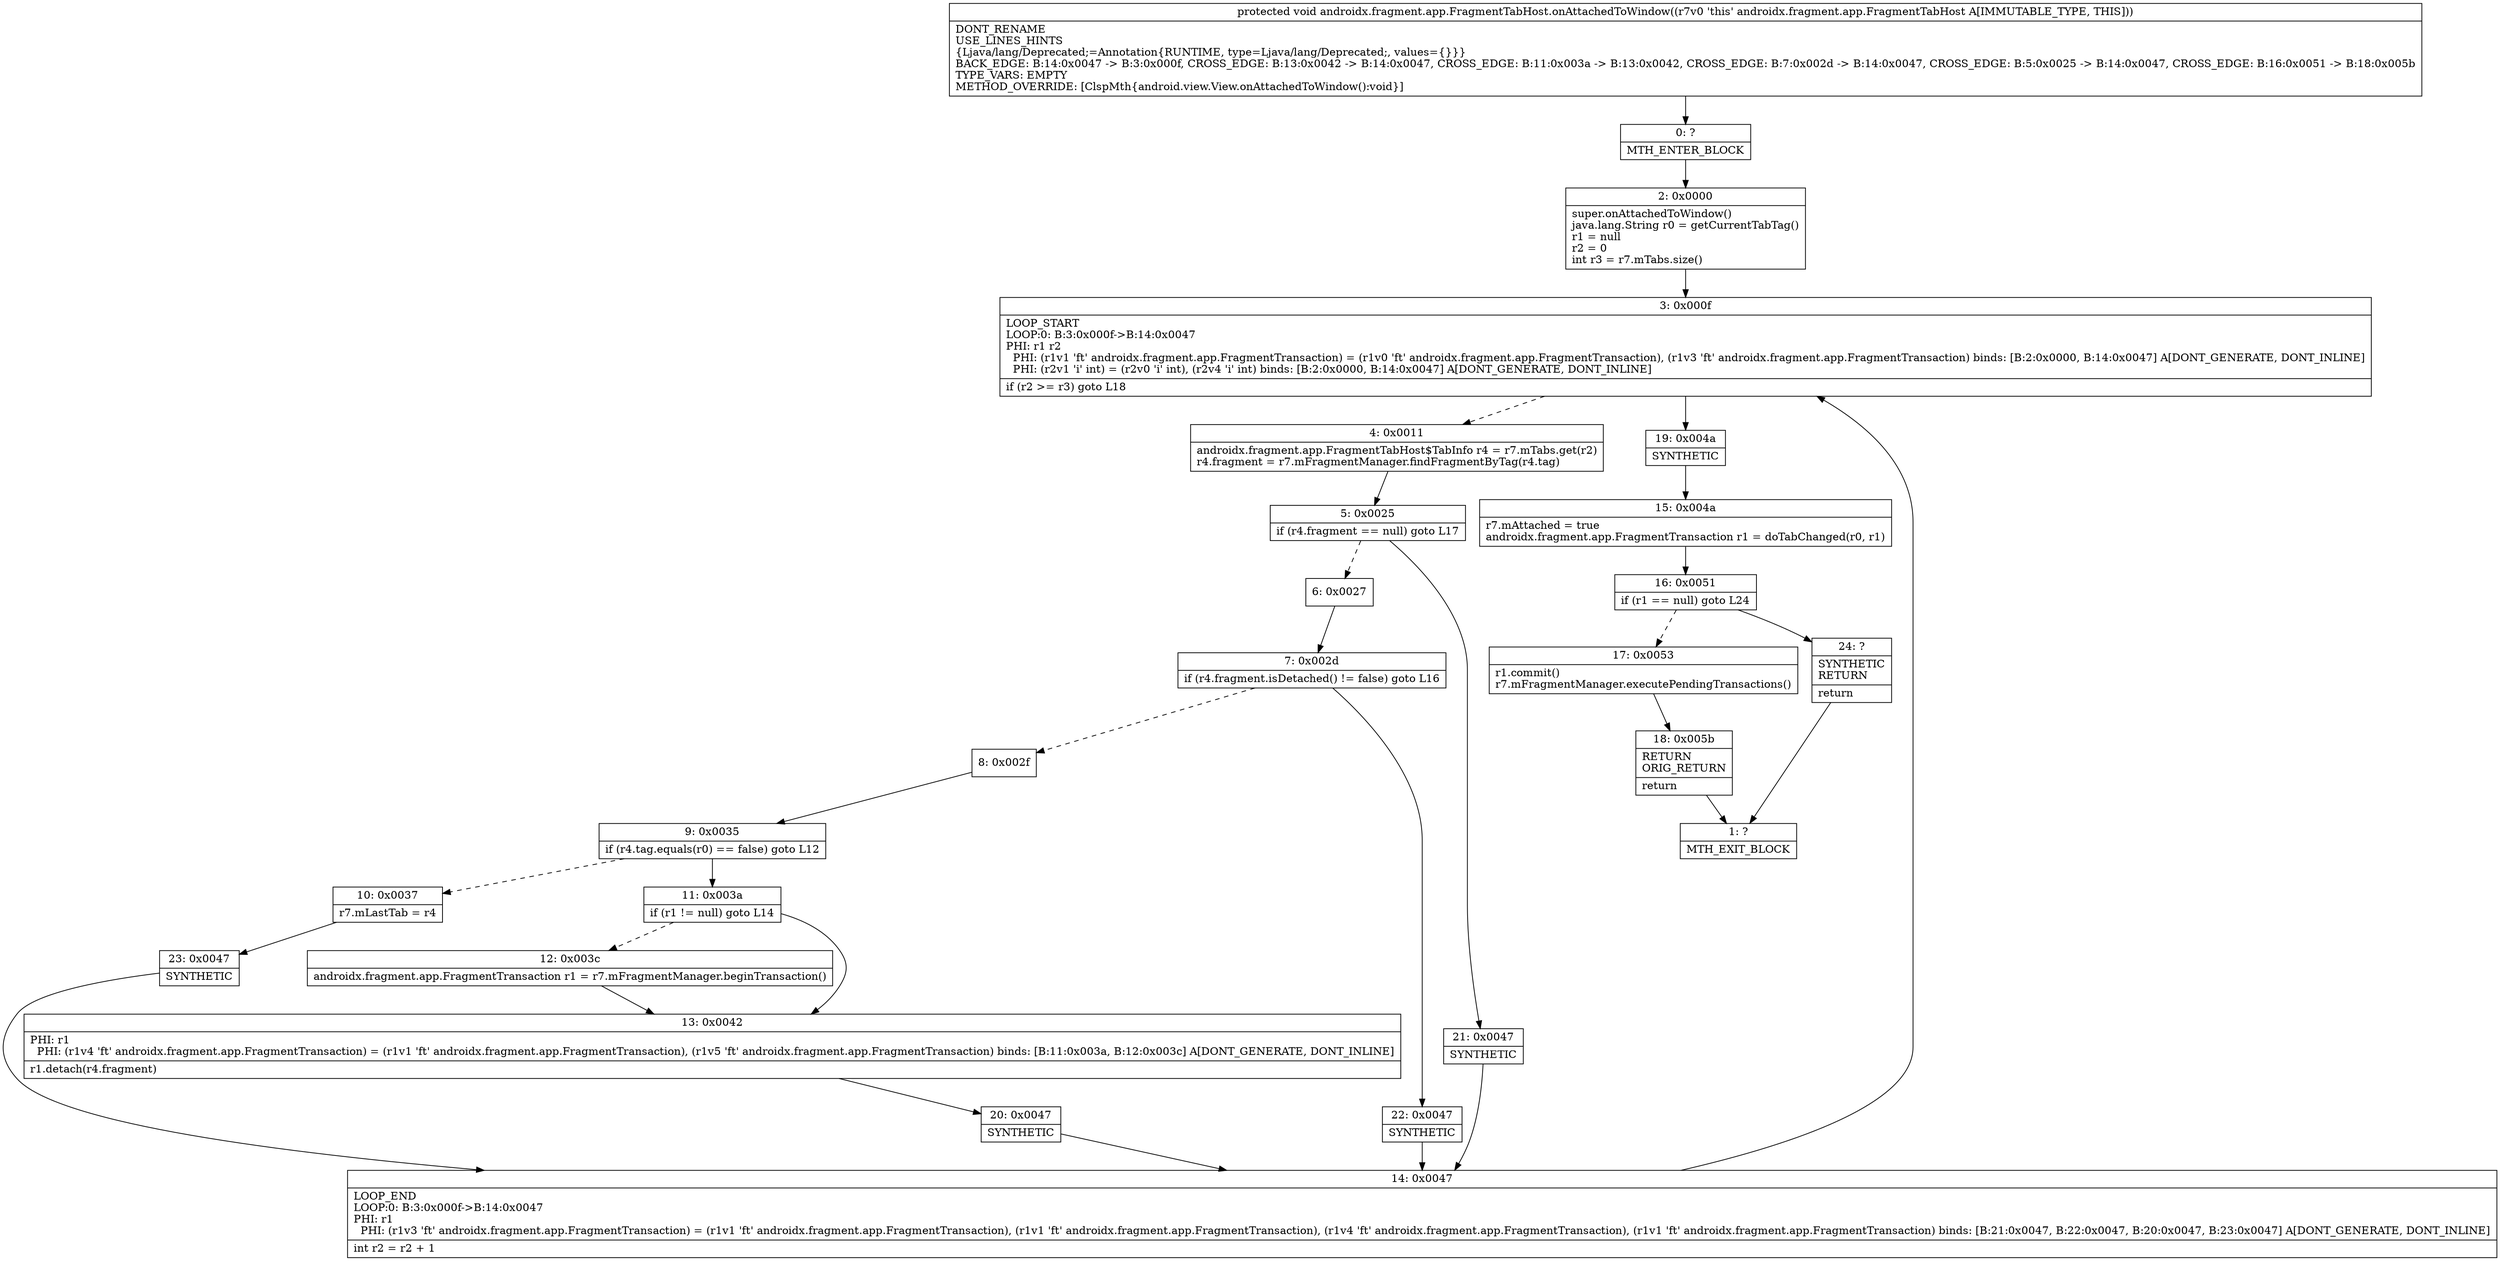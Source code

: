 digraph "CFG forandroidx.fragment.app.FragmentTabHost.onAttachedToWindow()V" {
Node_0 [shape=record,label="{0\:\ ?|MTH_ENTER_BLOCK\l}"];
Node_2 [shape=record,label="{2\:\ 0x0000|super.onAttachedToWindow()\ljava.lang.String r0 = getCurrentTabTag()\lr1 = null\lr2 = 0\lint r3 = r7.mTabs.size()\l}"];
Node_3 [shape=record,label="{3\:\ 0x000f|LOOP_START\lLOOP:0: B:3:0x000f\-\>B:14:0x0047\lPHI: r1 r2 \l  PHI: (r1v1 'ft' androidx.fragment.app.FragmentTransaction) = (r1v0 'ft' androidx.fragment.app.FragmentTransaction), (r1v3 'ft' androidx.fragment.app.FragmentTransaction) binds: [B:2:0x0000, B:14:0x0047] A[DONT_GENERATE, DONT_INLINE]\l  PHI: (r2v1 'i' int) = (r2v0 'i' int), (r2v4 'i' int) binds: [B:2:0x0000, B:14:0x0047] A[DONT_GENERATE, DONT_INLINE]\l|if (r2 \>= r3) goto L18\l}"];
Node_4 [shape=record,label="{4\:\ 0x0011|androidx.fragment.app.FragmentTabHost$TabInfo r4 = r7.mTabs.get(r2)\lr4.fragment = r7.mFragmentManager.findFragmentByTag(r4.tag)\l}"];
Node_5 [shape=record,label="{5\:\ 0x0025|if (r4.fragment == null) goto L17\l}"];
Node_6 [shape=record,label="{6\:\ 0x0027}"];
Node_7 [shape=record,label="{7\:\ 0x002d|if (r4.fragment.isDetached() != false) goto L16\l}"];
Node_8 [shape=record,label="{8\:\ 0x002f}"];
Node_9 [shape=record,label="{9\:\ 0x0035|if (r4.tag.equals(r0) == false) goto L12\l}"];
Node_10 [shape=record,label="{10\:\ 0x0037|r7.mLastTab = r4\l}"];
Node_23 [shape=record,label="{23\:\ 0x0047|SYNTHETIC\l}"];
Node_14 [shape=record,label="{14\:\ 0x0047|LOOP_END\lLOOP:0: B:3:0x000f\-\>B:14:0x0047\lPHI: r1 \l  PHI: (r1v3 'ft' androidx.fragment.app.FragmentTransaction) = (r1v1 'ft' androidx.fragment.app.FragmentTransaction), (r1v1 'ft' androidx.fragment.app.FragmentTransaction), (r1v4 'ft' androidx.fragment.app.FragmentTransaction), (r1v1 'ft' androidx.fragment.app.FragmentTransaction) binds: [B:21:0x0047, B:22:0x0047, B:20:0x0047, B:23:0x0047] A[DONT_GENERATE, DONT_INLINE]\l|int r2 = r2 + 1\l}"];
Node_11 [shape=record,label="{11\:\ 0x003a|if (r1 != null) goto L14\l}"];
Node_12 [shape=record,label="{12\:\ 0x003c|androidx.fragment.app.FragmentTransaction r1 = r7.mFragmentManager.beginTransaction()\l}"];
Node_13 [shape=record,label="{13\:\ 0x0042|PHI: r1 \l  PHI: (r1v4 'ft' androidx.fragment.app.FragmentTransaction) = (r1v1 'ft' androidx.fragment.app.FragmentTransaction), (r1v5 'ft' androidx.fragment.app.FragmentTransaction) binds: [B:11:0x003a, B:12:0x003c] A[DONT_GENERATE, DONT_INLINE]\l|r1.detach(r4.fragment)\l}"];
Node_20 [shape=record,label="{20\:\ 0x0047|SYNTHETIC\l}"];
Node_22 [shape=record,label="{22\:\ 0x0047|SYNTHETIC\l}"];
Node_21 [shape=record,label="{21\:\ 0x0047|SYNTHETIC\l}"];
Node_19 [shape=record,label="{19\:\ 0x004a|SYNTHETIC\l}"];
Node_15 [shape=record,label="{15\:\ 0x004a|r7.mAttached = true\landroidx.fragment.app.FragmentTransaction r1 = doTabChanged(r0, r1)\l}"];
Node_16 [shape=record,label="{16\:\ 0x0051|if (r1 == null) goto L24\l}"];
Node_17 [shape=record,label="{17\:\ 0x0053|r1.commit()\lr7.mFragmentManager.executePendingTransactions()\l}"];
Node_18 [shape=record,label="{18\:\ 0x005b|RETURN\lORIG_RETURN\l|return\l}"];
Node_1 [shape=record,label="{1\:\ ?|MTH_EXIT_BLOCK\l}"];
Node_24 [shape=record,label="{24\:\ ?|SYNTHETIC\lRETURN\l|return\l}"];
MethodNode[shape=record,label="{protected void androidx.fragment.app.FragmentTabHost.onAttachedToWindow((r7v0 'this' androidx.fragment.app.FragmentTabHost A[IMMUTABLE_TYPE, THIS]))  | DONT_RENAME\lUSE_LINES_HINTS\l\{Ljava\/lang\/Deprecated;=Annotation\{RUNTIME, type=Ljava\/lang\/Deprecated;, values=\{\}\}\}\lBACK_EDGE: B:14:0x0047 \-\> B:3:0x000f, CROSS_EDGE: B:13:0x0042 \-\> B:14:0x0047, CROSS_EDGE: B:11:0x003a \-\> B:13:0x0042, CROSS_EDGE: B:7:0x002d \-\> B:14:0x0047, CROSS_EDGE: B:5:0x0025 \-\> B:14:0x0047, CROSS_EDGE: B:16:0x0051 \-\> B:18:0x005b\lTYPE_VARS: EMPTY\lMETHOD_OVERRIDE: [ClspMth\{android.view.View.onAttachedToWindow():void\}]\l}"];
MethodNode -> Node_0;Node_0 -> Node_2;
Node_2 -> Node_3;
Node_3 -> Node_4[style=dashed];
Node_3 -> Node_19;
Node_4 -> Node_5;
Node_5 -> Node_6[style=dashed];
Node_5 -> Node_21;
Node_6 -> Node_7;
Node_7 -> Node_8[style=dashed];
Node_7 -> Node_22;
Node_8 -> Node_9;
Node_9 -> Node_10[style=dashed];
Node_9 -> Node_11;
Node_10 -> Node_23;
Node_23 -> Node_14;
Node_14 -> Node_3;
Node_11 -> Node_12[style=dashed];
Node_11 -> Node_13;
Node_12 -> Node_13;
Node_13 -> Node_20;
Node_20 -> Node_14;
Node_22 -> Node_14;
Node_21 -> Node_14;
Node_19 -> Node_15;
Node_15 -> Node_16;
Node_16 -> Node_17[style=dashed];
Node_16 -> Node_24;
Node_17 -> Node_18;
Node_18 -> Node_1;
Node_24 -> Node_1;
}

